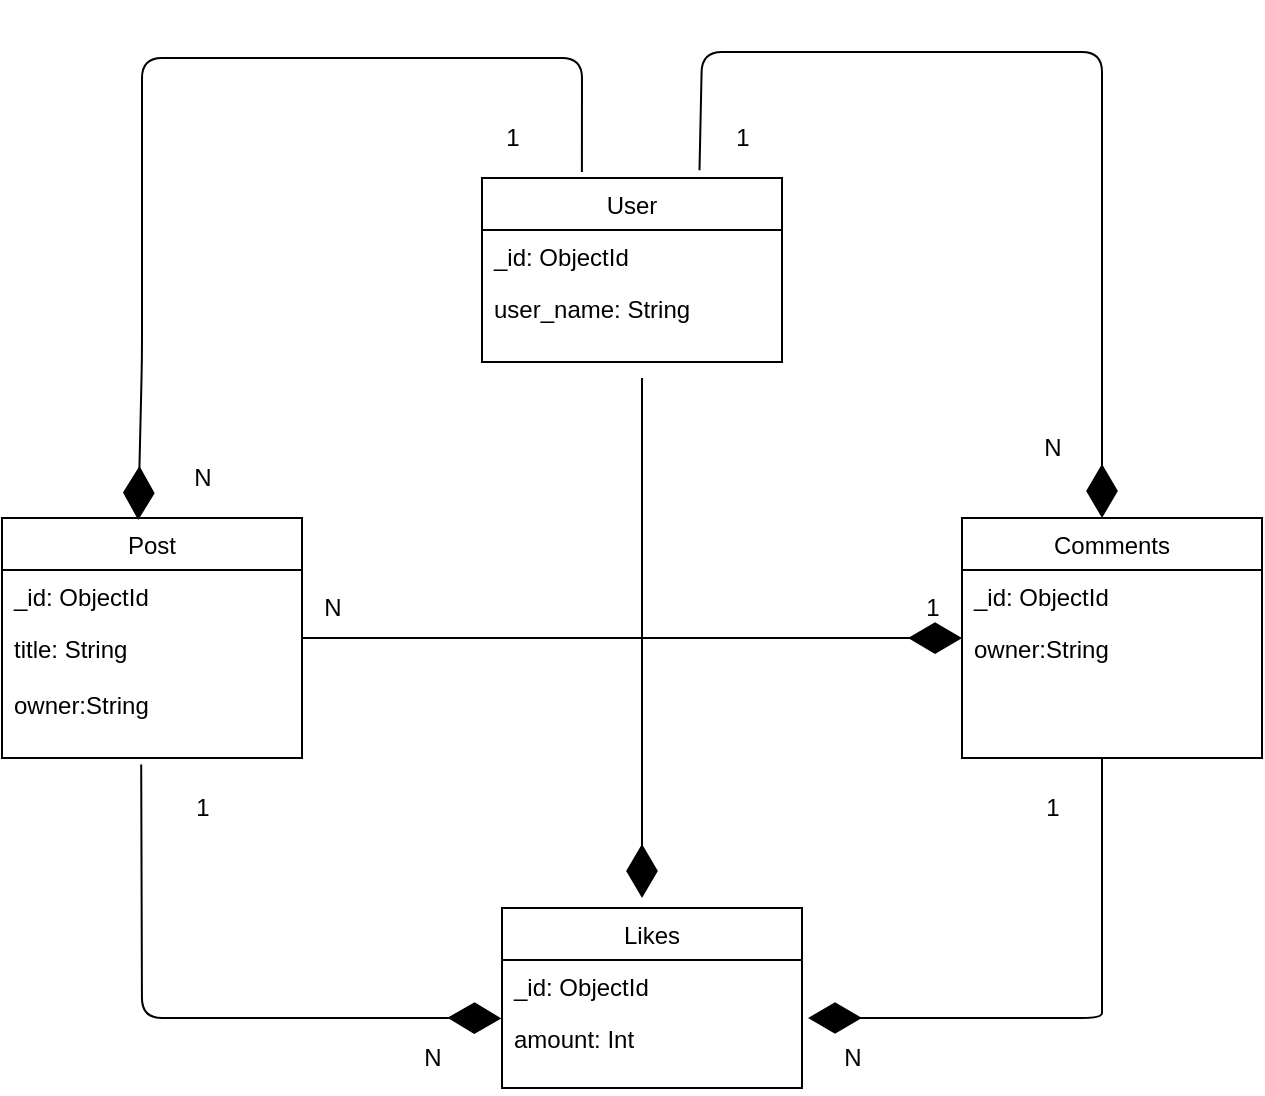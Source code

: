 <mxfile>
    <diagram id="zLFlpZf82I19zKZKbwyT" name="Page-1">
        <mxGraphModel dx="1105" dy="779" grid="1" gridSize="10" guides="1" tooltips="1" connect="1" arrows="1" fold="1" page="1" pageScale="1" pageWidth="850" pageHeight="1100" math="0" shadow="0">
            <root>
                <mxCell id="0"/>
                <mxCell id="1" parent="0"/>
                <mxCell id="2" value="User" style="swimlane;fontStyle=0;childLayout=stackLayout;horizontal=1;startSize=26;fillColor=none;horizontalStack=0;resizeParent=1;resizeParentMax=0;resizeLast=0;collapsible=1;marginBottom=0;" parent="1" vertex="1">
                    <mxGeometry x="370" y="140" width="150" height="92" as="geometry"/>
                </mxCell>
                <mxCell id="3" value="_id: ObjectId" style="text;strokeColor=none;fillColor=none;align=left;verticalAlign=top;spacingLeft=4;spacingRight=4;overflow=hidden;rotatable=0;points=[[0,0.5],[1,0.5]];portConstraint=eastwest;" parent="2" vertex="1">
                    <mxGeometry y="26" width="150" height="26" as="geometry"/>
                </mxCell>
                <mxCell id="4" value="user_name: String&#10;&#10;" style="text;strokeColor=none;fillColor=none;align=left;verticalAlign=top;spacingLeft=4;spacingRight=4;overflow=hidden;rotatable=0;points=[[0,0.5],[1,0.5]];portConstraint=eastwest;" parent="2" vertex="1">
                    <mxGeometry y="52" width="150" height="40" as="geometry"/>
                </mxCell>
                <mxCell id="6" value="Post" style="swimlane;fontStyle=0;childLayout=stackLayout;horizontal=1;startSize=26;fillColor=none;horizontalStack=0;resizeParent=1;resizeParentMax=0;resizeLast=0;collapsible=1;marginBottom=0;" parent="1" vertex="1">
                    <mxGeometry x="130" y="310" width="150" height="120" as="geometry"/>
                </mxCell>
                <mxCell id="7" value="_id: ObjectId" style="text;strokeColor=none;fillColor=none;align=left;verticalAlign=top;spacingLeft=4;spacingRight=4;overflow=hidden;rotatable=0;points=[[0,0.5],[1,0.5]];portConstraint=eastwest;" parent="6" vertex="1">
                    <mxGeometry y="26" width="150" height="26" as="geometry"/>
                </mxCell>
                <mxCell id="8" value="title: String&#10;&#10;owner:String&#10;&#10;&#10;" style="text;strokeColor=none;fillColor=none;align=left;verticalAlign=top;spacingLeft=4;spacingRight=4;overflow=hidden;rotatable=0;points=[[0,0.5],[1,0.5]];portConstraint=eastwest;" parent="6" vertex="1">
                    <mxGeometry y="52" width="150" height="68" as="geometry"/>
                </mxCell>
                <mxCell id="9" value="Comments" style="swimlane;fontStyle=0;childLayout=stackLayout;horizontal=1;startSize=26;fillColor=none;horizontalStack=0;resizeParent=1;resizeParentMax=0;resizeLast=0;collapsible=1;marginBottom=0;" parent="1" vertex="1">
                    <mxGeometry x="610" y="310" width="150" height="120" as="geometry"/>
                </mxCell>
                <mxCell id="10" value="_id: ObjectId" style="text;strokeColor=none;fillColor=none;align=left;verticalAlign=top;spacingLeft=4;spacingRight=4;overflow=hidden;rotatable=0;points=[[0,0.5],[1,0.5]];portConstraint=eastwest;" parent="9" vertex="1">
                    <mxGeometry y="26" width="150" height="26" as="geometry"/>
                </mxCell>
                <mxCell id="11" value="owner:String&#10;" style="text;strokeColor=none;fillColor=none;align=left;verticalAlign=top;spacingLeft=4;spacingRight=4;overflow=hidden;rotatable=0;points=[[0,0.5],[1,0.5]];portConstraint=eastwest;" parent="9" vertex="1">
                    <mxGeometry y="52" width="150" height="68" as="geometry"/>
                </mxCell>
                <mxCell id="12" value="Likes" style="swimlane;fontStyle=0;childLayout=stackLayout;horizontal=1;startSize=26;fillColor=none;horizontalStack=0;resizeParent=1;resizeParentMax=0;resizeLast=0;collapsible=1;marginBottom=0;" parent="1" vertex="1">
                    <mxGeometry x="380" y="505" width="150" height="90" as="geometry"/>
                </mxCell>
                <mxCell id="13" value="_id: ObjectId" style="text;strokeColor=none;fillColor=none;align=left;verticalAlign=top;spacingLeft=4;spacingRight=4;overflow=hidden;rotatable=0;points=[[0,0.5],[1,0.5]];portConstraint=eastwest;" parent="12" vertex="1">
                    <mxGeometry y="26" width="150" height="26" as="geometry"/>
                </mxCell>
                <mxCell id="14" value="amount: Int&#10;&#10;&#10;&#10;" style="text;strokeColor=none;fillColor=none;align=left;verticalAlign=top;spacingLeft=4;spacingRight=4;overflow=hidden;rotatable=0;points=[[0,0.5],[1,0.5]];portConstraint=eastwest;" parent="12" vertex="1">
                    <mxGeometry y="52" width="150" height="38" as="geometry"/>
                </mxCell>
                <mxCell id="18" value="" style="endArrow=diamondThin;endFill=1;endSize=24;html=1;exitX=0.333;exitY=-0.033;exitDx=0;exitDy=0;exitPerimeter=0;entryX=0.454;entryY=0.008;entryDx=0;entryDy=0;entryPerimeter=0;" parent="1" source="2" edge="1" target="6">
                    <mxGeometry width="160" relative="1" as="geometry">
                        <mxPoint x="410" y="30" as="sourcePoint"/>
                        <mxPoint x="190" y="310" as="targetPoint"/>
                        <Array as="points">
                            <mxPoint x="420" y="80"/>
                            <mxPoint x="200" y="80"/>
                            <mxPoint x="200" y="230"/>
                        </Array>
                    </mxGeometry>
                </mxCell>
                <mxCell id="23" value="" style="endArrow=diamondThin;endFill=1;endSize=24;html=1;exitX=0.725;exitY=-0.042;exitDx=0;exitDy=0;exitPerimeter=0;" parent="1" edge="1" source="2">
                    <mxGeometry width="160" relative="1" as="geometry">
                        <mxPoint x="480" y="127" as="sourcePoint"/>
                        <mxPoint x="680" y="310" as="targetPoint"/>
                        <Array as="points">
                            <mxPoint x="480" y="77"/>
                            <mxPoint x="680" y="77"/>
                            <mxPoint x="680" y="147"/>
                            <mxPoint x="680" y="220"/>
                        </Array>
                    </mxGeometry>
                </mxCell>
                <mxCell id="26" value="" style="endArrow=diamondThin;endFill=1;endSize=24;html=1;" parent="1" edge="1">
                    <mxGeometry width="160" relative="1" as="geometry">
                        <mxPoint x="450" y="240" as="sourcePoint"/>
                        <mxPoint x="450" y="500" as="targetPoint"/>
                        <Array as="points">
                            <mxPoint x="450" y="360"/>
                            <mxPoint x="450" y="390"/>
                        </Array>
                    </mxGeometry>
                </mxCell>
                <mxCell id="25" value="" style="endArrow=diamondThin;endFill=1;endSize=24;html=1;entryX=0.5;entryY=0.75;entryDx=0;entryDy=0;entryPerimeter=0;" parent="1" edge="1">
                    <mxGeometry width="160" relative="1" as="geometry">
                        <mxPoint x="680" y="430" as="sourcePoint"/>
                        <mxPoint x="560" y="560" as="targetPoint"/>
                        <Array as="points">
                            <mxPoint x="680" y="540"/>
                            <mxPoint x="680" y="550"/>
                            <mxPoint x="680" y="560"/>
                            <mxPoint x="540" y="560"/>
                        </Array>
                    </mxGeometry>
                </mxCell>
                <mxCell id="47" value="1" style="text;html=1;align=center;verticalAlign=middle;resizable=0;points=[];autosize=1;strokeColor=none;fillColor=none;" vertex="1" parent="1">
                    <mxGeometry x="485" y="105" width="30" height="30" as="geometry"/>
                </mxCell>
                <mxCell id="48" value="1" style="text;html=1;align=center;verticalAlign=middle;resizable=0;points=[];autosize=1;strokeColor=none;fillColor=none;" vertex="1" parent="1">
                    <mxGeometry x="370" y="105" width="30" height="30" as="geometry"/>
                </mxCell>
                <mxCell id="49" value="N" style="text;html=1;align=center;verticalAlign=middle;resizable=0;points=[];autosize=1;strokeColor=none;fillColor=none;" vertex="1" parent="1">
                    <mxGeometry x="215" y="275" width="30" height="30" as="geometry"/>
                </mxCell>
                <mxCell id="50" value="1" style="text;html=1;align=center;verticalAlign=middle;resizable=0;points=[];autosize=1;strokeColor=none;fillColor=none;" vertex="1" parent="1">
                    <mxGeometry x="215" y="440" width="30" height="30" as="geometry"/>
                </mxCell>
                <mxCell id="51" value="N" style="text;html=1;align=center;verticalAlign=middle;resizable=0;points=[];autosize=1;strokeColor=none;fillColor=none;" vertex="1" parent="1">
                    <mxGeometry x="330" y="565" width="30" height="30" as="geometry"/>
                </mxCell>
                <mxCell id="52" value="N" style="text;html=1;align=center;verticalAlign=middle;resizable=0;points=[];autosize=1;strokeColor=none;fillColor=none;" vertex="1" parent="1">
                    <mxGeometry x="540" y="565" width="30" height="30" as="geometry"/>
                </mxCell>
                <mxCell id="56" value="" style="endArrow=diamondThin;endFill=1;endSize=24;html=1;exitX=0.464;exitY=1.047;exitDx=0;exitDy=0;exitPerimeter=0;entryX=-0.002;entryY=0.085;entryDx=0;entryDy=0;entryPerimeter=0;" edge="1" parent="1" source="8" target="14">
                    <mxGeometry width="160" relative="1" as="geometry">
                        <mxPoint x="199.6" y="433.196" as="sourcePoint"/>
                        <mxPoint x="380" y="550" as="targetPoint"/>
                        <Array as="points">
                            <mxPoint x="200" y="560"/>
                            <mxPoint x="220" y="560"/>
                            <mxPoint x="230" y="560"/>
                            <mxPoint x="240" y="560"/>
                            <mxPoint x="300" y="560"/>
                            <mxPoint x="360" y="560"/>
                        </Array>
                    </mxGeometry>
                </mxCell>
                <mxCell id="57" value="1" style="text;html=1;align=center;verticalAlign=middle;resizable=0;points=[];autosize=1;strokeColor=none;fillColor=none;" vertex="1" parent="1">
                    <mxGeometry x="640" y="440" width="30" height="30" as="geometry"/>
                </mxCell>
                <mxCell id="58" value="N" style="text;html=1;align=center;verticalAlign=middle;resizable=0;points=[];autosize=1;strokeColor=none;fillColor=none;" vertex="1" parent="1">
                    <mxGeometry x="640" y="260" width="30" height="30" as="geometry"/>
                </mxCell>
                <mxCell id="59" value="" style="endArrow=diamondThin;endFill=1;endSize=24;html=1;exitX=1;exitY=0.118;exitDx=0;exitDy=0;exitPerimeter=0;entryX=0;entryY=0.118;entryDx=0;entryDy=0;entryPerimeter=0;" edge="1" parent="1" source="8" target="11">
                    <mxGeometry width="160" relative="1" as="geometry">
                        <mxPoint x="460" y="250" as="sourcePoint"/>
                        <mxPoint x="600" y="370" as="targetPoint"/>
                        <Array as="points">
                            <mxPoint x="300" y="370"/>
                            <mxPoint x="460" y="370"/>
                        </Array>
                    </mxGeometry>
                </mxCell>
                <mxCell id="63" value="N" style="text;html=1;align=center;verticalAlign=middle;resizable=0;points=[];autosize=1;strokeColor=none;fillColor=none;" vertex="1" parent="1">
                    <mxGeometry x="280" y="340" width="30" height="30" as="geometry"/>
                </mxCell>
                <mxCell id="64" value="1" style="text;html=1;align=center;verticalAlign=middle;resizable=0;points=[];autosize=1;strokeColor=none;fillColor=none;" vertex="1" parent="1">
                    <mxGeometry x="580" y="340" width="30" height="30" as="geometry"/>
                </mxCell>
            </root>
        </mxGraphModel>
    </diagram>
</mxfile>